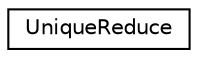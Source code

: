 digraph G
{
  edge [fontname="Helvetica",fontsize="10",labelfontname="Helvetica",labelfontsize="10"];
  node [fontname="Helvetica",fontsize="10",shape=record];
  rankdir="LR";
  Node1 [label="UniqueReduce",height=0.2,width=0.4,color="black", fillcolor="white", style="filled",URL="$structUniqueReduce.html",tooltip="Reduction operator that evaluates to."];
}
